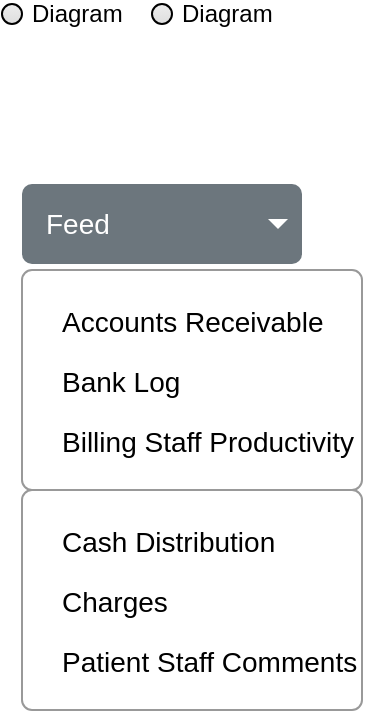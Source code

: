 <mxfile version="14.0.0" type="github">
  <diagram id="jLscS5A6hTAbZC6SvGyf" name="Search Panels">
    <mxGraphModel dx="1422" dy="705" grid="1" gridSize="10" guides="1" tooltips="1" connect="1" arrows="1" fold="1" page="1" pageScale="1" pageWidth="850" pageHeight="1100" math="0" shadow="0">
      <root>
        <mxCell id="0" />
        <mxCell id="1" parent="0" />
        <mxCell id="82dVwoIXdxWVQhs4Cjmq-16" value="Feed" style="html=1;shadow=0;dashed=0;shape=mxgraph.bootstrap.rrect;rSize=5;strokeColor=none;strokeWidth=1;fillColor=#6C767D;fontColor=#ffffff;whiteSpace=wrap;align=left;verticalAlign=middle;fontStyle=0;fontSize=14;spacingLeft=10;" vertex="1" parent="1">
          <mxGeometry x="30" y="150" width="140" height="40" as="geometry" />
        </mxCell>
        <mxCell id="82dVwoIXdxWVQhs4Cjmq-17" value="" style="shape=triangle;direction=south;fillColor=#ffffff;strokeColor=none;perimeter=none;" vertex="1" parent="82dVwoIXdxWVQhs4Cjmq-16">
          <mxGeometry x="1" y="0.5" width="10" height="5" relative="1" as="geometry">
            <mxPoint x="-17" y="-2.5" as="offset" />
          </mxGeometry>
        </mxCell>
        <mxCell id="82dVwoIXdxWVQhs4Cjmq-26" value="" style="edgeStyle=orthogonalEdgeStyle;rounded=0;orthogonalLoop=1;jettySize=auto;html=1;" edge="1" parent="1" source="82dVwoIXdxWVQhs4Cjmq-18" target="82dVwoIXdxWVQhs4Cjmq-22">
          <mxGeometry relative="1" as="geometry" />
        </mxCell>
        <mxCell id="82dVwoIXdxWVQhs4Cjmq-18" value="" style="html=1;shadow=0;dashed=0;shape=mxgraph.bootstrap.rrect;rSize=5;fillColor=#ffffff;strokeColor=#999999;" vertex="1" parent="1">
          <mxGeometry x="30" y="193" width="170" height="110" as="geometry" />
        </mxCell>
        <mxCell id="82dVwoIXdxWVQhs4Cjmq-19" value="Accounts Receivable" style="fillColor=none;strokeColor=none;align=left;spacing=20;fontSize=14;" vertex="1" parent="82dVwoIXdxWVQhs4Cjmq-18">
          <mxGeometry width="170" height="30" relative="1" as="geometry">
            <mxPoint y="10" as="offset" />
          </mxGeometry>
        </mxCell>
        <mxCell id="82dVwoIXdxWVQhs4Cjmq-20" value="Bank Log" style="fillColor=none;strokeColor=none;align=left;spacing=20;fontSize=14;" vertex="1" parent="82dVwoIXdxWVQhs4Cjmq-18">
          <mxGeometry width="170" height="30" relative="1" as="geometry">
            <mxPoint y="40" as="offset" />
          </mxGeometry>
        </mxCell>
        <mxCell id="82dVwoIXdxWVQhs4Cjmq-21" value="Billing Staff Productivity" style="fillColor=none;strokeColor=none;align=left;spacing=20;fontSize=14;" vertex="1" parent="82dVwoIXdxWVQhs4Cjmq-18">
          <mxGeometry width="170" height="30" relative="1" as="geometry">
            <mxPoint y="70" as="offset" />
          </mxGeometry>
        </mxCell>
        <mxCell id="82dVwoIXdxWVQhs4Cjmq-22" value="" style="html=1;shadow=0;dashed=0;shape=mxgraph.bootstrap.rrect;rSize=5;fillColor=#ffffff;strokeColor=#999999;" vertex="1" parent="1">
          <mxGeometry x="30" y="303" width="170" height="110" as="geometry" />
        </mxCell>
        <mxCell id="82dVwoIXdxWVQhs4Cjmq-23" value="Cash Distribution" style="fillColor=none;strokeColor=none;align=left;spacing=20;fontSize=14;" vertex="1" parent="82dVwoIXdxWVQhs4Cjmq-22">
          <mxGeometry width="170" height="30" relative="1" as="geometry">
            <mxPoint y="10" as="offset" />
          </mxGeometry>
        </mxCell>
        <mxCell id="82dVwoIXdxWVQhs4Cjmq-24" value="Charges" style="fillColor=none;strokeColor=none;align=left;spacing=20;fontSize=14;" vertex="1" parent="82dVwoIXdxWVQhs4Cjmq-22">
          <mxGeometry width="170" height="30" relative="1" as="geometry">
            <mxPoint y="40" as="offset" />
          </mxGeometry>
        </mxCell>
        <mxCell id="82dVwoIXdxWVQhs4Cjmq-25" value="Patient Staff Comments" style="fillColor=none;strokeColor=none;align=left;spacing=20;fontSize=14;" vertex="1" parent="82dVwoIXdxWVQhs4Cjmq-22">
          <mxGeometry width="170" height="30" relative="1" as="geometry">
            <mxPoint y="70" as="offset" />
          </mxGeometry>
        </mxCell>
        <mxCell id="82dVwoIXdxWVQhs4Cjmq-27" value="Diagram" style="html=1;shadow=0;dashed=0;shape=mxgraph.bootstrap.radioButton2;labelPosition=right;verticalLabelPosition=middle;align=left;verticalAlign=middle;gradientColor=#DEDEDE;fillColor=#EDEDED;checked=0;spacing=5;checkedFill=#0085FC;checkedStroke=#ffffff;" vertex="1" parent="1">
          <mxGeometry x="20" y="60" width="10" height="10" as="geometry" />
        </mxCell>
        <mxCell id="82dVwoIXdxWVQhs4Cjmq-30" value="Diagram" style="html=1;shadow=0;dashed=0;shape=mxgraph.bootstrap.radioButton2;labelPosition=right;verticalLabelPosition=middle;align=left;verticalAlign=middle;gradientColor=#DEDEDE;fillColor=#EDEDED;checked=0;spacing=5;checkedFill=#0085FC;checkedStroke=#ffffff;" vertex="1" parent="1">
          <mxGeometry x="95" y="60" width="10" height="10" as="geometry" />
        </mxCell>
      </root>
    </mxGraphModel>
  </diagram>
</mxfile>
